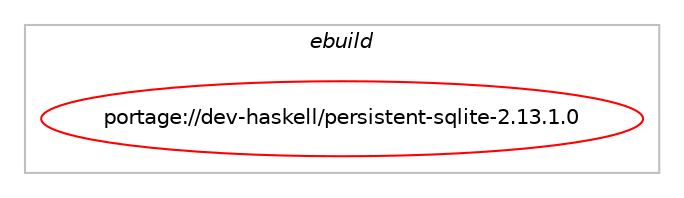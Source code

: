 digraph prolog {

# *************
# Graph options
# *************

newrank=true;
concentrate=true;
compound=true;
graph [rankdir=LR,fontname=Helvetica,fontsize=10,ranksep=1.5];#, ranksep=2.5, nodesep=0.2];
edge  [arrowhead=vee];
node  [fontname=Helvetica,fontsize=10];

# **********
# The ebuild
# **********

subgraph cluster_leftcol {
color=gray;
label=<<i>ebuild</i>>;
id [label="portage://dev-haskell/persistent-sqlite-2.13.1.0", color=red, width=4, href="../dev-haskell/persistent-sqlite-2.13.1.0.svg"];
}

# ****************
# The dependencies
# ****************

subgraph cluster_midcol {
color=gray;
label=<<i>dependencies</i>>;
subgraph cluster_compile {
fillcolor="#eeeeee";
style=filled;
label=<<i>compile</i>>;
# *** BEGIN UNKNOWN DEPENDENCY TYPE (TODO) ***
# id -> equal(use_conditional_group(positive,hscolour,portage://dev-haskell/persistent-sqlite-2.13.1.0,[package_dependency(portage://dev-haskell/persistent-sqlite-2.13.1.0,install,no,dev-haskell,hscolour,none,[,,],[],[])]))
# *** END UNKNOWN DEPENDENCY TYPE (TODO) ***

# *** BEGIN UNKNOWN DEPENDENCY TYPE (TODO) ***
# id -> equal(use_conditional_group(positive,test,portage://dev-haskell/persistent-sqlite-2.13.1.0,[package_dependency(portage://dev-haskell/persistent-sqlite-2.13.1.0,install,no,dev-haskell,exceptions,none,[,,],[],[]),package_dependency(portage://dev-haskell/persistent-sqlite-2.13.1.0,install,no,dev-haskell,fast-logger,none,[,,],[],[]),package_dependency(portage://dev-haskell/persistent-sqlite-2.13.1.0,install,no,dev-haskell,hspec,greaterequal,[2.4,,,2.4],[],[]),package_dependency(portage://dev-haskell/persistent-sqlite-2.13.1.0,install,no,dev-haskell,hunit,none,[,,],[],[]),package_dependency(portage://dev-haskell/persistent-sqlite-2.13.1.0,install,no,dev-haskell,microlens,none,[,,],[],[]),package_dependency(portage://dev-haskell/persistent-sqlite-2.13.1.0,install,no,dev-haskell,persistent-test,none,[,,],[],[]),package_dependency(portage://dev-haskell/persistent-sqlite-2.13.1.0,install,no,dev-haskell,quickcheck,none,[,,],[],[]),package_dependency(portage://dev-haskell/persistent-sqlite-2.13.1.0,install,no,dev-haskell,system-fileio,none,[,,],[],[]),package_dependency(portage://dev-haskell/persistent-sqlite-2.13.1.0,install,no,dev-haskell,system-filepath,none,[,,],[],[]),package_dependency(portage://dev-haskell/persistent-sqlite-2.13.1.0,install,no,dev-haskell,temporary,none,[,,],[],[])]))
# *** END UNKNOWN DEPENDENCY TYPE (TODO) ***

# *** BEGIN UNKNOWN DEPENDENCY TYPE (TODO) ***
# id -> equal(package_dependency(portage://dev-haskell/persistent-sqlite-2.13.1.0,install,no,dev-db,sqlite,greaterequal,[3.0,,,3.0],[],[]))
# *** END UNKNOWN DEPENDENCY TYPE (TODO) ***

# *** BEGIN UNKNOWN DEPENDENCY TYPE (TODO) ***
# id -> equal(package_dependency(portage://dev-haskell/persistent-sqlite-2.13.1.0,install,no,dev-haskell,aeson,greaterequal,[1.0,,,1.0],any_same_slot,[use(optenable(profile),none)]))
# *** END UNKNOWN DEPENDENCY TYPE (TODO) ***

# *** BEGIN UNKNOWN DEPENDENCY TYPE (TODO) ***
# id -> equal(package_dependency(portage://dev-haskell/persistent-sqlite-2.13.1.0,install,no,dev-haskell,cabal,greaterequal,[2.2.0.1,,,2.2.0.1],[],[]))
# *** END UNKNOWN DEPENDENCY TYPE (TODO) ***

# *** BEGIN UNKNOWN DEPENDENCY TYPE (TODO) ***
# id -> equal(package_dependency(portage://dev-haskell/persistent-sqlite-2.13.1.0,install,no,dev-haskell,conduit,greaterequal,[1.2.12,,,1.2.12],any_same_slot,[use(optenable(profile),none)]))
# *** END UNKNOWN DEPENDENCY TYPE (TODO) ***

# *** BEGIN UNKNOWN DEPENDENCY TYPE (TODO) ***
# id -> equal(package_dependency(portage://dev-haskell/persistent-sqlite-2.13.1.0,install,no,dev-haskell,microlens-th,greaterequal,[0.4.1.1,,,0.4.1.1],any_same_slot,[use(optenable(profile),none)]))
# *** END UNKNOWN DEPENDENCY TYPE (TODO) ***

# *** BEGIN UNKNOWN DEPENDENCY TYPE (TODO) ***
# id -> equal(package_dependency(portage://dev-haskell/persistent-sqlite-2.13.1.0,install,no,dev-haskell,monad-logger,greaterequal,[0.3.25,,,0.3.25],any_same_slot,[use(optenable(profile),none)]))
# *** END UNKNOWN DEPENDENCY TYPE (TODO) ***

# *** BEGIN UNKNOWN DEPENDENCY TYPE (TODO) ***
# id -> equal(package_dependency(portage://dev-haskell/persistent-sqlite-2.13.1.0,install,no,dev-haskell,persistent,greaterequal,[2.13.3,,,2.13.3],any_same_slot,[use(optenable(profile),none)]))
# *** END UNKNOWN DEPENDENCY TYPE (TODO) ***

# *** BEGIN UNKNOWN DEPENDENCY TYPE (TODO) ***
# id -> equal(package_dependency(portage://dev-haskell/persistent-sqlite-2.13.1.0,install,no,dev-haskell,persistent,smaller,[3,,,3],any_same_slot,[use(optenable(profile),none)]))
# *** END UNKNOWN DEPENDENCY TYPE (TODO) ***

# *** BEGIN UNKNOWN DEPENDENCY TYPE (TODO) ***
# id -> equal(package_dependency(portage://dev-haskell/persistent-sqlite-2.13.1.0,install,no,dev-haskell,resource-pool,none,[,,],any_same_slot,[use(optenable(profile),none)]))
# *** END UNKNOWN DEPENDENCY TYPE (TODO) ***

# *** BEGIN UNKNOWN DEPENDENCY TYPE (TODO) ***
# id -> equal(package_dependency(portage://dev-haskell/persistent-sqlite-2.13.1.0,install,no,dev-haskell,resourcet,greaterequal,[1.1.9,,,1.1.9],any_same_slot,[use(optenable(profile),none)]))
# *** END UNKNOWN DEPENDENCY TYPE (TODO) ***

# *** BEGIN UNKNOWN DEPENDENCY TYPE (TODO) ***
# id -> equal(package_dependency(portage://dev-haskell/persistent-sqlite-2.13.1.0,install,no,dev-haskell,unliftio-core,none,[,,],any_same_slot,[use(optenable(profile),none)]))
# *** END UNKNOWN DEPENDENCY TYPE (TODO) ***

# *** BEGIN UNKNOWN DEPENDENCY TYPE (TODO) ***
# id -> equal(package_dependency(portage://dev-haskell/persistent-sqlite-2.13.1.0,install,no,dev-haskell,unordered-containers,none,[,,],any_same_slot,[use(optenable(profile),none)]))
# *** END UNKNOWN DEPENDENCY TYPE (TODO) ***

# *** BEGIN UNKNOWN DEPENDENCY TYPE (TODO) ***
# id -> equal(package_dependency(portage://dev-haskell/persistent-sqlite-2.13.1.0,install,no,dev-lang,ghc,greaterequal,[8.4.3,,,8.4.3],any_same_slot,[]))
# *** END UNKNOWN DEPENDENCY TYPE (TODO) ***

# *** BEGIN UNKNOWN DEPENDENCY TYPE (TODO) ***
# id -> equal(package_dependency(portage://dev-haskell/persistent-sqlite-2.13.1.0,install,no,virtual,libc,none,[,,],[],[]))
# *** END UNKNOWN DEPENDENCY TYPE (TODO) ***

}
subgraph cluster_compileandrun {
fillcolor="#eeeeee";
style=filled;
label=<<i>compile and run</i>>;
}
subgraph cluster_run {
fillcolor="#eeeeee";
style=filled;
label=<<i>run</i>>;
# *** BEGIN UNKNOWN DEPENDENCY TYPE (TODO) ***
# id -> equal(package_dependency(portage://dev-haskell/persistent-sqlite-2.13.1.0,run,no,dev-db,sqlite,greaterequal,[3.0,,,3.0],[],[]))
# *** END UNKNOWN DEPENDENCY TYPE (TODO) ***

# *** BEGIN UNKNOWN DEPENDENCY TYPE (TODO) ***
# id -> equal(package_dependency(portage://dev-haskell/persistent-sqlite-2.13.1.0,run,no,dev-haskell,aeson,greaterequal,[1.0,,,1.0],any_same_slot,[use(optenable(profile),none)]))
# *** END UNKNOWN DEPENDENCY TYPE (TODO) ***

# *** BEGIN UNKNOWN DEPENDENCY TYPE (TODO) ***
# id -> equal(package_dependency(portage://dev-haskell/persistent-sqlite-2.13.1.0,run,no,dev-haskell,conduit,greaterequal,[1.2.12,,,1.2.12],any_same_slot,[use(optenable(profile),none)]))
# *** END UNKNOWN DEPENDENCY TYPE (TODO) ***

# *** BEGIN UNKNOWN DEPENDENCY TYPE (TODO) ***
# id -> equal(package_dependency(portage://dev-haskell/persistent-sqlite-2.13.1.0,run,no,dev-haskell,microlens-th,greaterequal,[0.4.1.1,,,0.4.1.1],any_same_slot,[use(optenable(profile),none)]))
# *** END UNKNOWN DEPENDENCY TYPE (TODO) ***

# *** BEGIN UNKNOWN DEPENDENCY TYPE (TODO) ***
# id -> equal(package_dependency(portage://dev-haskell/persistent-sqlite-2.13.1.0,run,no,dev-haskell,monad-logger,greaterequal,[0.3.25,,,0.3.25],any_same_slot,[use(optenable(profile),none)]))
# *** END UNKNOWN DEPENDENCY TYPE (TODO) ***

# *** BEGIN UNKNOWN DEPENDENCY TYPE (TODO) ***
# id -> equal(package_dependency(portage://dev-haskell/persistent-sqlite-2.13.1.0,run,no,dev-haskell,persistent,greaterequal,[2.13.3,,,2.13.3],any_same_slot,[use(optenable(profile),none)]))
# *** END UNKNOWN DEPENDENCY TYPE (TODO) ***

# *** BEGIN UNKNOWN DEPENDENCY TYPE (TODO) ***
# id -> equal(package_dependency(portage://dev-haskell/persistent-sqlite-2.13.1.0,run,no,dev-haskell,persistent,smaller,[3,,,3],any_same_slot,[use(optenable(profile),none)]))
# *** END UNKNOWN DEPENDENCY TYPE (TODO) ***

# *** BEGIN UNKNOWN DEPENDENCY TYPE (TODO) ***
# id -> equal(package_dependency(portage://dev-haskell/persistent-sqlite-2.13.1.0,run,no,dev-haskell,resource-pool,none,[,,],any_same_slot,[use(optenable(profile),none)]))
# *** END UNKNOWN DEPENDENCY TYPE (TODO) ***

# *** BEGIN UNKNOWN DEPENDENCY TYPE (TODO) ***
# id -> equal(package_dependency(portage://dev-haskell/persistent-sqlite-2.13.1.0,run,no,dev-haskell,resourcet,greaterequal,[1.1.9,,,1.1.9],any_same_slot,[use(optenable(profile),none)]))
# *** END UNKNOWN DEPENDENCY TYPE (TODO) ***

# *** BEGIN UNKNOWN DEPENDENCY TYPE (TODO) ***
# id -> equal(package_dependency(portage://dev-haskell/persistent-sqlite-2.13.1.0,run,no,dev-haskell,unliftio-core,none,[,,],any_same_slot,[use(optenable(profile),none)]))
# *** END UNKNOWN DEPENDENCY TYPE (TODO) ***

# *** BEGIN UNKNOWN DEPENDENCY TYPE (TODO) ***
# id -> equal(package_dependency(portage://dev-haskell/persistent-sqlite-2.13.1.0,run,no,dev-haskell,unordered-containers,none,[,,],any_same_slot,[use(optenable(profile),none)]))
# *** END UNKNOWN DEPENDENCY TYPE (TODO) ***

# *** BEGIN UNKNOWN DEPENDENCY TYPE (TODO) ***
# id -> equal(package_dependency(portage://dev-haskell/persistent-sqlite-2.13.1.0,run,no,dev-lang,ghc,greaterequal,[8.4.3,,,8.4.3],any_same_slot,[]))
# *** END UNKNOWN DEPENDENCY TYPE (TODO) ***

# *** BEGIN UNKNOWN DEPENDENCY TYPE (TODO) ***
# id -> equal(package_dependency(portage://dev-haskell/persistent-sqlite-2.13.1.0,run,no,dev-lang,ghc,none,[,,],any_same_slot,[use(optenable(profile),none)]))
# *** END UNKNOWN DEPENDENCY TYPE (TODO) ***

# *** BEGIN UNKNOWN DEPENDENCY TYPE (TODO) ***
# id -> equal(package_dependency(portage://dev-haskell/persistent-sqlite-2.13.1.0,run,no,virtual,libc,none,[,,],[],[]))
# *** END UNKNOWN DEPENDENCY TYPE (TODO) ***

}
}

# **************
# The candidates
# **************

subgraph cluster_choices {
rank=same;
color=gray;
label=<<i>candidates</i>>;

}

}
